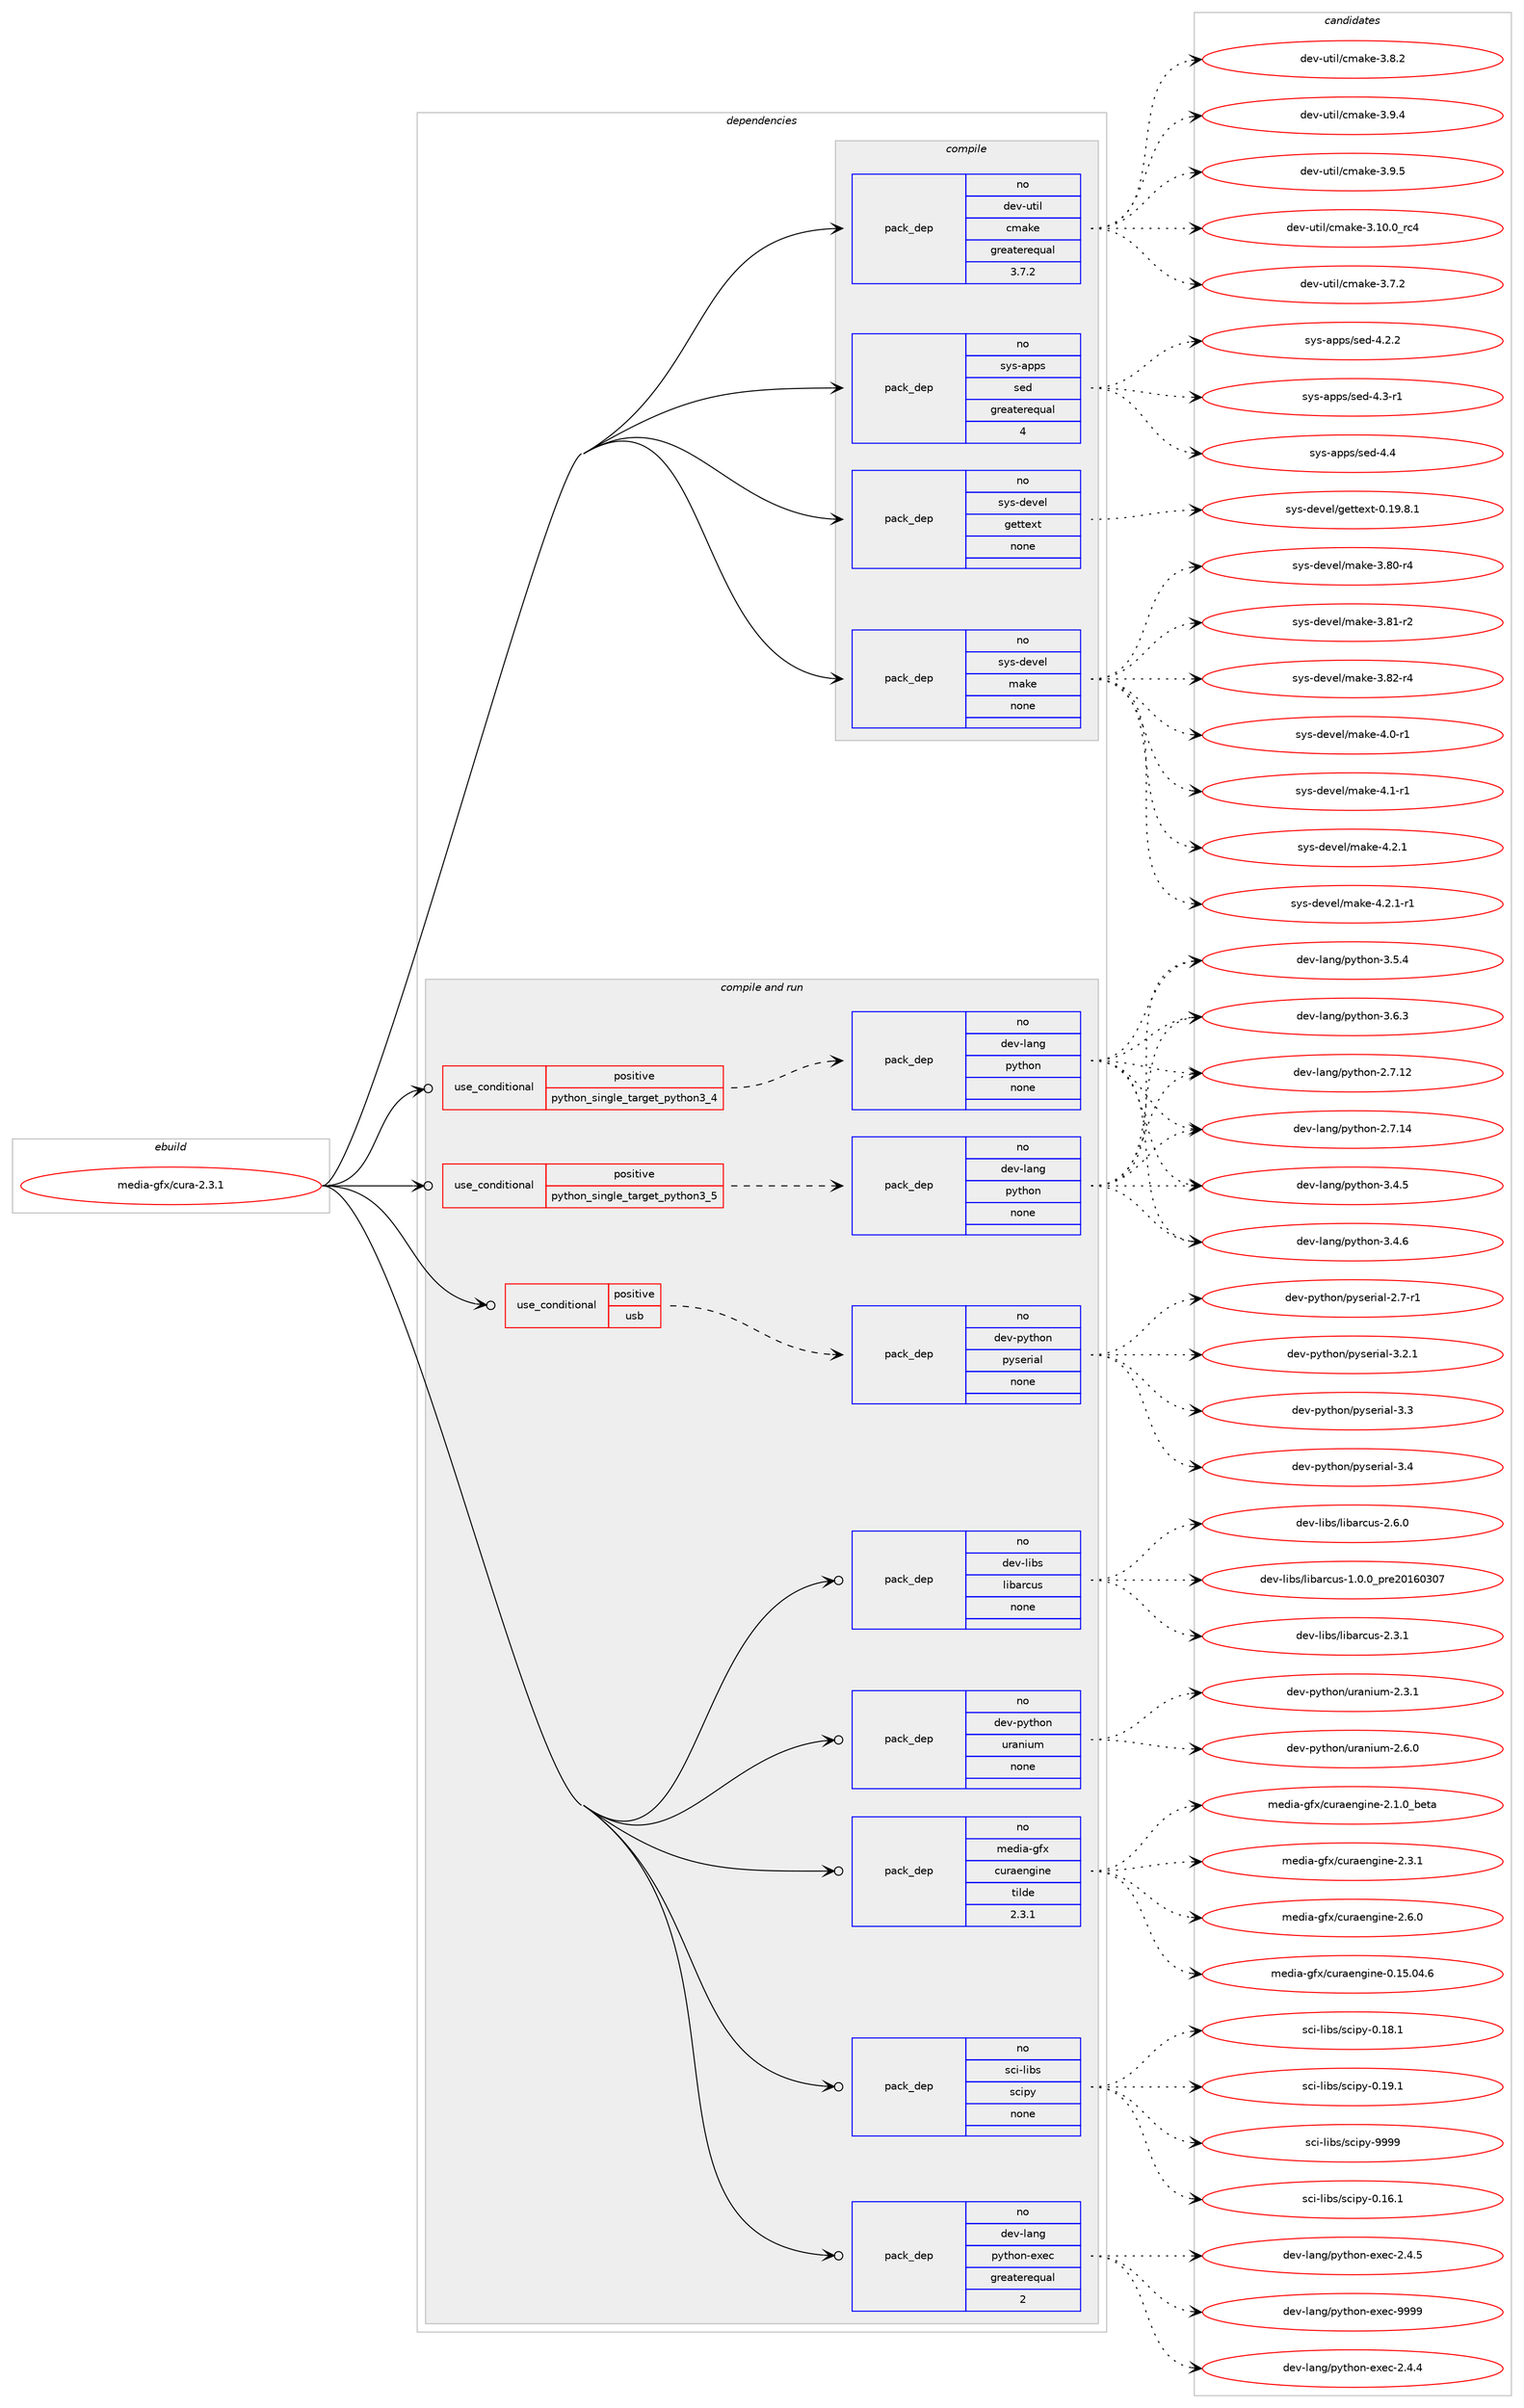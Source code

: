 digraph prolog {

# *************
# Graph options
# *************

newrank=true;
concentrate=true;
compound=true;
graph [rankdir=LR,fontname=Helvetica,fontsize=10,ranksep=1.5];#, ranksep=2.5, nodesep=0.2];
edge  [arrowhead=vee];
node  [fontname=Helvetica,fontsize=10];

# **********
# The ebuild
# **********

subgraph cluster_leftcol {
color=gray;
rank=same;
label=<<i>ebuild</i>>;
id [label="media-gfx/cura-2.3.1", color=red, width=4, href="../media-gfx/cura-2.3.1.svg"];
}

# ****************
# The dependencies
# ****************

subgraph cluster_midcol {
color=gray;
label=<<i>dependencies</i>>;
subgraph cluster_compile {
fillcolor="#eeeeee";
style=filled;
label=<<i>compile</i>>;
subgraph pack258998 {
dependency351301 [label=<<TABLE BORDER="0" CELLBORDER="1" CELLSPACING="0" CELLPADDING="4" WIDTH="220"><TR><TD ROWSPAN="6" CELLPADDING="30">pack_dep</TD></TR><TR><TD WIDTH="110">no</TD></TR><TR><TD>dev-util</TD></TR><TR><TD>cmake</TD></TR><TR><TD>greaterequal</TD></TR><TR><TD>3.7.2</TD></TR></TABLE>>, shape=none, color=blue];
}
id:e -> dependency351301:w [weight=20,style="solid",arrowhead="vee"];
subgraph pack258999 {
dependency351302 [label=<<TABLE BORDER="0" CELLBORDER="1" CELLSPACING="0" CELLPADDING="4" WIDTH="220"><TR><TD ROWSPAN="6" CELLPADDING="30">pack_dep</TD></TR><TR><TD WIDTH="110">no</TD></TR><TR><TD>sys-apps</TD></TR><TR><TD>sed</TD></TR><TR><TD>greaterequal</TD></TR><TR><TD>4</TD></TR></TABLE>>, shape=none, color=blue];
}
id:e -> dependency351302:w [weight=20,style="solid",arrowhead="vee"];
subgraph pack259000 {
dependency351303 [label=<<TABLE BORDER="0" CELLBORDER="1" CELLSPACING="0" CELLPADDING="4" WIDTH="220"><TR><TD ROWSPAN="6" CELLPADDING="30">pack_dep</TD></TR><TR><TD WIDTH="110">no</TD></TR><TR><TD>sys-devel</TD></TR><TR><TD>gettext</TD></TR><TR><TD>none</TD></TR><TR><TD></TD></TR></TABLE>>, shape=none, color=blue];
}
id:e -> dependency351303:w [weight=20,style="solid",arrowhead="vee"];
subgraph pack259001 {
dependency351304 [label=<<TABLE BORDER="0" CELLBORDER="1" CELLSPACING="0" CELLPADDING="4" WIDTH="220"><TR><TD ROWSPAN="6" CELLPADDING="30">pack_dep</TD></TR><TR><TD WIDTH="110">no</TD></TR><TR><TD>sys-devel</TD></TR><TR><TD>make</TD></TR><TR><TD>none</TD></TR><TR><TD></TD></TR></TABLE>>, shape=none, color=blue];
}
id:e -> dependency351304:w [weight=20,style="solid",arrowhead="vee"];
}
subgraph cluster_compileandrun {
fillcolor="#eeeeee";
style=filled;
label=<<i>compile and run</i>>;
subgraph cond86963 {
dependency351305 [label=<<TABLE BORDER="0" CELLBORDER="1" CELLSPACING="0" CELLPADDING="4"><TR><TD ROWSPAN="3" CELLPADDING="10">use_conditional</TD></TR><TR><TD>positive</TD></TR><TR><TD>python_single_target_python3_4</TD></TR></TABLE>>, shape=none, color=red];
subgraph pack259002 {
dependency351306 [label=<<TABLE BORDER="0" CELLBORDER="1" CELLSPACING="0" CELLPADDING="4" WIDTH="220"><TR><TD ROWSPAN="6" CELLPADDING="30">pack_dep</TD></TR><TR><TD WIDTH="110">no</TD></TR><TR><TD>dev-lang</TD></TR><TR><TD>python</TD></TR><TR><TD>none</TD></TR><TR><TD></TD></TR></TABLE>>, shape=none, color=blue];
}
dependency351305:e -> dependency351306:w [weight=20,style="dashed",arrowhead="vee"];
}
id:e -> dependency351305:w [weight=20,style="solid",arrowhead="odotvee"];
subgraph cond86964 {
dependency351307 [label=<<TABLE BORDER="0" CELLBORDER="1" CELLSPACING="0" CELLPADDING="4"><TR><TD ROWSPAN="3" CELLPADDING="10">use_conditional</TD></TR><TR><TD>positive</TD></TR><TR><TD>python_single_target_python3_5</TD></TR></TABLE>>, shape=none, color=red];
subgraph pack259003 {
dependency351308 [label=<<TABLE BORDER="0" CELLBORDER="1" CELLSPACING="0" CELLPADDING="4" WIDTH="220"><TR><TD ROWSPAN="6" CELLPADDING="30">pack_dep</TD></TR><TR><TD WIDTH="110">no</TD></TR><TR><TD>dev-lang</TD></TR><TR><TD>python</TD></TR><TR><TD>none</TD></TR><TR><TD></TD></TR></TABLE>>, shape=none, color=blue];
}
dependency351307:e -> dependency351308:w [weight=20,style="dashed",arrowhead="vee"];
}
id:e -> dependency351307:w [weight=20,style="solid",arrowhead="odotvee"];
subgraph cond86965 {
dependency351309 [label=<<TABLE BORDER="0" CELLBORDER="1" CELLSPACING="0" CELLPADDING="4"><TR><TD ROWSPAN="3" CELLPADDING="10">use_conditional</TD></TR><TR><TD>positive</TD></TR><TR><TD>usb</TD></TR></TABLE>>, shape=none, color=red];
subgraph pack259004 {
dependency351310 [label=<<TABLE BORDER="0" CELLBORDER="1" CELLSPACING="0" CELLPADDING="4" WIDTH="220"><TR><TD ROWSPAN="6" CELLPADDING="30">pack_dep</TD></TR><TR><TD WIDTH="110">no</TD></TR><TR><TD>dev-python</TD></TR><TR><TD>pyserial</TD></TR><TR><TD>none</TD></TR><TR><TD></TD></TR></TABLE>>, shape=none, color=blue];
}
dependency351309:e -> dependency351310:w [weight=20,style="dashed",arrowhead="vee"];
}
id:e -> dependency351309:w [weight=20,style="solid",arrowhead="odotvee"];
subgraph pack259005 {
dependency351311 [label=<<TABLE BORDER="0" CELLBORDER="1" CELLSPACING="0" CELLPADDING="4" WIDTH="220"><TR><TD ROWSPAN="6" CELLPADDING="30">pack_dep</TD></TR><TR><TD WIDTH="110">no</TD></TR><TR><TD>dev-lang</TD></TR><TR><TD>python-exec</TD></TR><TR><TD>greaterequal</TD></TR><TR><TD>2</TD></TR></TABLE>>, shape=none, color=blue];
}
id:e -> dependency351311:w [weight=20,style="solid",arrowhead="odotvee"];
subgraph pack259006 {
dependency351312 [label=<<TABLE BORDER="0" CELLBORDER="1" CELLSPACING="0" CELLPADDING="4" WIDTH="220"><TR><TD ROWSPAN="6" CELLPADDING="30">pack_dep</TD></TR><TR><TD WIDTH="110">no</TD></TR><TR><TD>dev-libs</TD></TR><TR><TD>libarcus</TD></TR><TR><TD>none</TD></TR><TR><TD></TD></TR></TABLE>>, shape=none, color=blue];
}
id:e -> dependency351312:w [weight=20,style="solid",arrowhead="odotvee"];
subgraph pack259007 {
dependency351313 [label=<<TABLE BORDER="0" CELLBORDER="1" CELLSPACING="0" CELLPADDING="4" WIDTH="220"><TR><TD ROWSPAN="6" CELLPADDING="30">pack_dep</TD></TR><TR><TD WIDTH="110">no</TD></TR><TR><TD>dev-python</TD></TR><TR><TD>uranium</TD></TR><TR><TD>none</TD></TR><TR><TD></TD></TR></TABLE>>, shape=none, color=blue];
}
id:e -> dependency351313:w [weight=20,style="solid",arrowhead="odotvee"];
subgraph pack259008 {
dependency351314 [label=<<TABLE BORDER="0" CELLBORDER="1" CELLSPACING="0" CELLPADDING="4" WIDTH="220"><TR><TD ROWSPAN="6" CELLPADDING="30">pack_dep</TD></TR><TR><TD WIDTH="110">no</TD></TR><TR><TD>media-gfx</TD></TR><TR><TD>curaengine</TD></TR><TR><TD>tilde</TD></TR><TR><TD>2.3.1</TD></TR></TABLE>>, shape=none, color=blue];
}
id:e -> dependency351314:w [weight=20,style="solid",arrowhead="odotvee"];
subgraph pack259009 {
dependency351315 [label=<<TABLE BORDER="0" CELLBORDER="1" CELLSPACING="0" CELLPADDING="4" WIDTH="220"><TR><TD ROWSPAN="6" CELLPADDING="30">pack_dep</TD></TR><TR><TD WIDTH="110">no</TD></TR><TR><TD>sci-libs</TD></TR><TR><TD>scipy</TD></TR><TR><TD>none</TD></TR><TR><TD></TD></TR></TABLE>>, shape=none, color=blue];
}
id:e -> dependency351315:w [weight=20,style="solid",arrowhead="odotvee"];
}
subgraph cluster_run {
fillcolor="#eeeeee";
style=filled;
label=<<i>run</i>>;
}
}

# **************
# The candidates
# **************

subgraph cluster_choices {
rank=same;
color=gray;
label=<<i>candidates</i>>;

subgraph choice258998 {
color=black;
nodesep=1;
choice1001011184511711610510847991099710710145514649484648951149952 [label="dev-util/cmake-3.10.0_rc4", color=red, width=4,href="../dev-util/cmake-3.10.0_rc4.svg"];
choice10010111845117116105108479910997107101455146554650 [label="dev-util/cmake-3.7.2", color=red, width=4,href="../dev-util/cmake-3.7.2.svg"];
choice10010111845117116105108479910997107101455146564650 [label="dev-util/cmake-3.8.2", color=red, width=4,href="../dev-util/cmake-3.8.2.svg"];
choice10010111845117116105108479910997107101455146574652 [label="dev-util/cmake-3.9.4", color=red, width=4,href="../dev-util/cmake-3.9.4.svg"];
choice10010111845117116105108479910997107101455146574653 [label="dev-util/cmake-3.9.5", color=red, width=4,href="../dev-util/cmake-3.9.5.svg"];
dependency351301:e -> choice1001011184511711610510847991099710710145514649484648951149952:w [style=dotted,weight="100"];
dependency351301:e -> choice10010111845117116105108479910997107101455146554650:w [style=dotted,weight="100"];
dependency351301:e -> choice10010111845117116105108479910997107101455146564650:w [style=dotted,weight="100"];
dependency351301:e -> choice10010111845117116105108479910997107101455146574652:w [style=dotted,weight="100"];
dependency351301:e -> choice10010111845117116105108479910997107101455146574653:w [style=dotted,weight="100"];
}
subgraph choice258999 {
color=black;
nodesep=1;
choice115121115459711211211547115101100455246504650 [label="sys-apps/sed-4.2.2", color=red, width=4,href="../sys-apps/sed-4.2.2.svg"];
choice115121115459711211211547115101100455246514511449 [label="sys-apps/sed-4.3-r1", color=red, width=4,href="../sys-apps/sed-4.3-r1.svg"];
choice11512111545971121121154711510110045524652 [label="sys-apps/sed-4.4", color=red, width=4,href="../sys-apps/sed-4.4.svg"];
dependency351302:e -> choice115121115459711211211547115101100455246504650:w [style=dotted,weight="100"];
dependency351302:e -> choice115121115459711211211547115101100455246514511449:w [style=dotted,weight="100"];
dependency351302:e -> choice11512111545971121121154711510110045524652:w [style=dotted,weight="100"];
}
subgraph choice259000 {
color=black;
nodesep=1;
choice1151211154510010111810110847103101116116101120116454846495746564649 [label="sys-devel/gettext-0.19.8.1", color=red, width=4,href="../sys-devel/gettext-0.19.8.1.svg"];
dependency351303:e -> choice1151211154510010111810110847103101116116101120116454846495746564649:w [style=dotted,weight="100"];
}
subgraph choice259001 {
color=black;
nodesep=1;
choice11512111545100101118101108471099710710145514656484511452 [label="sys-devel/make-3.80-r4", color=red, width=4,href="../sys-devel/make-3.80-r4.svg"];
choice11512111545100101118101108471099710710145514656494511450 [label="sys-devel/make-3.81-r2", color=red, width=4,href="../sys-devel/make-3.81-r2.svg"];
choice11512111545100101118101108471099710710145514656504511452 [label="sys-devel/make-3.82-r4", color=red, width=4,href="../sys-devel/make-3.82-r4.svg"];
choice115121115451001011181011084710997107101455246484511449 [label="sys-devel/make-4.0-r1", color=red, width=4,href="../sys-devel/make-4.0-r1.svg"];
choice115121115451001011181011084710997107101455246494511449 [label="sys-devel/make-4.1-r1", color=red, width=4,href="../sys-devel/make-4.1-r1.svg"];
choice115121115451001011181011084710997107101455246504649 [label="sys-devel/make-4.2.1", color=red, width=4,href="../sys-devel/make-4.2.1.svg"];
choice1151211154510010111810110847109971071014552465046494511449 [label="sys-devel/make-4.2.1-r1", color=red, width=4,href="../sys-devel/make-4.2.1-r1.svg"];
dependency351304:e -> choice11512111545100101118101108471099710710145514656484511452:w [style=dotted,weight="100"];
dependency351304:e -> choice11512111545100101118101108471099710710145514656494511450:w [style=dotted,weight="100"];
dependency351304:e -> choice11512111545100101118101108471099710710145514656504511452:w [style=dotted,weight="100"];
dependency351304:e -> choice115121115451001011181011084710997107101455246484511449:w [style=dotted,weight="100"];
dependency351304:e -> choice115121115451001011181011084710997107101455246494511449:w [style=dotted,weight="100"];
dependency351304:e -> choice115121115451001011181011084710997107101455246504649:w [style=dotted,weight="100"];
dependency351304:e -> choice1151211154510010111810110847109971071014552465046494511449:w [style=dotted,weight="100"];
}
subgraph choice259002 {
color=black;
nodesep=1;
choice10010111845108971101034711212111610411111045504655464950 [label="dev-lang/python-2.7.12", color=red, width=4,href="../dev-lang/python-2.7.12.svg"];
choice10010111845108971101034711212111610411111045504655464952 [label="dev-lang/python-2.7.14", color=red, width=4,href="../dev-lang/python-2.7.14.svg"];
choice100101118451089711010347112121116104111110455146524653 [label="dev-lang/python-3.4.5", color=red, width=4,href="../dev-lang/python-3.4.5.svg"];
choice100101118451089711010347112121116104111110455146524654 [label="dev-lang/python-3.4.6", color=red, width=4,href="../dev-lang/python-3.4.6.svg"];
choice100101118451089711010347112121116104111110455146534652 [label="dev-lang/python-3.5.4", color=red, width=4,href="../dev-lang/python-3.5.4.svg"];
choice100101118451089711010347112121116104111110455146544651 [label="dev-lang/python-3.6.3", color=red, width=4,href="../dev-lang/python-3.6.3.svg"];
dependency351306:e -> choice10010111845108971101034711212111610411111045504655464950:w [style=dotted,weight="100"];
dependency351306:e -> choice10010111845108971101034711212111610411111045504655464952:w [style=dotted,weight="100"];
dependency351306:e -> choice100101118451089711010347112121116104111110455146524653:w [style=dotted,weight="100"];
dependency351306:e -> choice100101118451089711010347112121116104111110455146524654:w [style=dotted,weight="100"];
dependency351306:e -> choice100101118451089711010347112121116104111110455146534652:w [style=dotted,weight="100"];
dependency351306:e -> choice100101118451089711010347112121116104111110455146544651:w [style=dotted,weight="100"];
}
subgraph choice259003 {
color=black;
nodesep=1;
choice10010111845108971101034711212111610411111045504655464950 [label="dev-lang/python-2.7.12", color=red, width=4,href="../dev-lang/python-2.7.12.svg"];
choice10010111845108971101034711212111610411111045504655464952 [label="dev-lang/python-2.7.14", color=red, width=4,href="../dev-lang/python-2.7.14.svg"];
choice100101118451089711010347112121116104111110455146524653 [label="dev-lang/python-3.4.5", color=red, width=4,href="../dev-lang/python-3.4.5.svg"];
choice100101118451089711010347112121116104111110455146524654 [label="dev-lang/python-3.4.6", color=red, width=4,href="../dev-lang/python-3.4.6.svg"];
choice100101118451089711010347112121116104111110455146534652 [label="dev-lang/python-3.5.4", color=red, width=4,href="../dev-lang/python-3.5.4.svg"];
choice100101118451089711010347112121116104111110455146544651 [label="dev-lang/python-3.6.3", color=red, width=4,href="../dev-lang/python-3.6.3.svg"];
dependency351308:e -> choice10010111845108971101034711212111610411111045504655464950:w [style=dotted,weight="100"];
dependency351308:e -> choice10010111845108971101034711212111610411111045504655464952:w [style=dotted,weight="100"];
dependency351308:e -> choice100101118451089711010347112121116104111110455146524653:w [style=dotted,weight="100"];
dependency351308:e -> choice100101118451089711010347112121116104111110455146524654:w [style=dotted,weight="100"];
dependency351308:e -> choice100101118451089711010347112121116104111110455146534652:w [style=dotted,weight="100"];
dependency351308:e -> choice100101118451089711010347112121116104111110455146544651:w [style=dotted,weight="100"];
}
subgraph choice259004 {
color=black;
nodesep=1;
choice100101118451121211161041111104711212111510111410597108455046554511449 [label="dev-python/pyserial-2.7-r1", color=red, width=4,href="../dev-python/pyserial-2.7-r1.svg"];
choice100101118451121211161041111104711212111510111410597108455146504649 [label="dev-python/pyserial-3.2.1", color=red, width=4,href="../dev-python/pyserial-3.2.1.svg"];
choice10010111845112121116104111110471121211151011141059710845514651 [label="dev-python/pyserial-3.3", color=red, width=4,href="../dev-python/pyserial-3.3.svg"];
choice10010111845112121116104111110471121211151011141059710845514652 [label="dev-python/pyserial-3.4", color=red, width=4,href="../dev-python/pyserial-3.4.svg"];
dependency351310:e -> choice100101118451121211161041111104711212111510111410597108455046554511449:w [style=dotted,weight="100"];
dependency351310:e -> choice100101118451121211161041111104711212111510111410597108455146504649:w [style=dotted,weight="100"];
dependency351310:e -> choice10010111845112121116104111110471121211151011141059710845514651:w [style=dotted,weight="100"];
dependency351310:e -> choice10010111845112121116104111110471121211151011141059710845514652:w [style=dotted,weight="100"];
}
subgraph choice259005 {
color=black;
nodesep=1;
choice1001011184510897110103471121211161041111104510112010199455046524652 [label="dev-lang/python-exec-2.4.4", color=red, width=4,href="../dev-lang/python-exec-2.4.4.svg"];
choice1001011184510897110103471121211161041111104510112010199455046524653 [label="dev-lang/python-exec-2.4.5", color=red, width=4,href="../dev-lang/python-exec-2.4.5.svg"];
choice10010111845108971101034711212111610411111045101120101994557575757 [label="dev-lang/python-exec-9999", color=red, width=4,href="../dev-lang/python-exec-9999.svg"];
dependency351311:e -> choice1001011184510897110103471121211161041111104510112010199455046524652:w [style=dotted,weight="100"];
dependency351311:e -> choice1001011184510897110103471121211161041111104510112010199455046524653:w [style=dotted,weight="100"];
dependency351311:e -> choice10010111845108971101034711212111610411111045101120101994557575757:w [style=dotted,weight="100"];
}
subgraph choice259006 {
color=black;
nodesep=1;
choice100101118451081059811547108105989711499117115454946484648951121141015048495448514855 [label="dev-libs/libarcus-1.0.0_pre20160307", color=red, width=4,href="../dev-libs/libarcus-1.0.0_pre20160307.svg"];
choice100101118451081059811547108105989711499117115455046514649 [label="dev-libs/libarcus-2.3.1", color=red, width=4,href="../dev-libs/libarcus-2.3.1.svg"];
choice100101118451081059811547108105989711499117115455046544648 [label="dev-libs/libarcus-2.6.0", color=red, width=4,href="../dev-libs/libarcus-2.6.0.svg"];
dependency351312:e -> choice100101118451081059811547108105989711499117115454946484648951121141015048495448514855:w [style=dotted,weight="100"];
dependency351312:e -> choice100101118451081059811547108105989711499117115455046514649:w [style=dotted,weight="100"];
dependency351312:e -> choice100101118451081059811547108105989711499117115455046544648:w [style=dotted,weight="100"];
}
subgraph choice259007 {
color=black;
nodesep=1;
choice100101118451121211161041111104711711497110105117109455046514649 [label="dev-python/uranium-2.3.1", color=red, width=4,href="../dev-python/uranium-2.3.1.svg"];
choice100101118451121211161041111104711711497110105117109455046544648 [label="dev-python/uranium-2.6.0", color=red, width=4,href="../dev-python/uranium-2.6.0.svg"];
dependency351313:e -> choice100101118451121211161041111104711711497110105117109455046514649:w [style=dotted,weight="100"];
dependency351313:e -> choice100101118451121211161041111104711711497110105117109455046544648:w [style=dotted,weight="100"];
}
subgraph choice259008 {
color=black;
nodesep=1;
choice109101100105974510310212047991171149710111010310511010145484649534648524654 [label="media-gfx/curaengine-0.15.04.6", color=red, width=4,href="../media-gfx/curaengine-0.15.04.6.svg"];
choice1091011001059745103102120479911711497101110103105110101455046494648959810111697 [label="media-gfx/curaengine-2.1.0_beta", color=red, width=4,href="../media-gfx/curaengine-2.1.0_beta.svg"];
choice1091011001059745103102120479911711497101110103105110101455046514649 [label="media-gfx/curaengine-2.3.1", color=red, width=4,href="../media-gfx/curaengine-2.3.1.svg"];
choice1091011001059745103102120479911711497101110103105110101455046544648 [label="media-gfx/curaengine-2.6.0", color=red, width=4,href="../media-gfx/curaengine-2.6.0.svg"];
dependency351314:e -> choice109101100105974510310212047991171149710111010310511010145484649534648524654:w [style=dotted,weight="100"];
dependency351314:e -> choice1091011001059745103102120479911711497101110103105110101455046494648959810111697:w [style=dotted,weight="100"];
dependency351314:e -> choice1091011001059745103102120479911711497101110103105110101455046514649:w [style=dotted,weight="100"];
dependency351314:e -> choice1091011001059745103102120479911711497101110103105110101455046544648:w [style=dotted,weight="100"];
}
subgraph choice259009 {
color=black;
nodesep=1;
choice115991054510810598115471159910511212145484649544649 [label="sci-libs/scipy-0.16.1", color=red, width=4,href="../sci-libs/scipy-0.16.1.svg"];
choice115991054510810598115471159910511212145484649564649 [label="sci-libs/scipy-0.18.1", color=red, width=4,href="../sci-libs/scipy-0.18.1.svg"];
choice115991054510810598115471159910511212145484649574649 [label="sci-libs/scipy-0.19.1", color=red, width=4,href="../sci-libs/scipy-0.19.1.svg"];
choice11599105451081059811547115991051121214557575757 [label="sci-libs/scipy-9999", color=red, width=4,href="../sci-libs/scipy-9999.svg"];
dependency351315:e -> choice115991054510810598115471159910511212145484649544649:w [style=dotted,weight="100"];
dependency351315:e -> choice115991054510810598115471159910511212145484649564649:w [style=dotted,weight="100"];
dependency351315:e -> choice115991054510810598115471159910511212145484649574649:w [style=dotted,weight="100"];
dependency351315:e -> choice11599105451081059811547115991051121214557575757:w [style=dotted,weight="100"];
}
}

}
